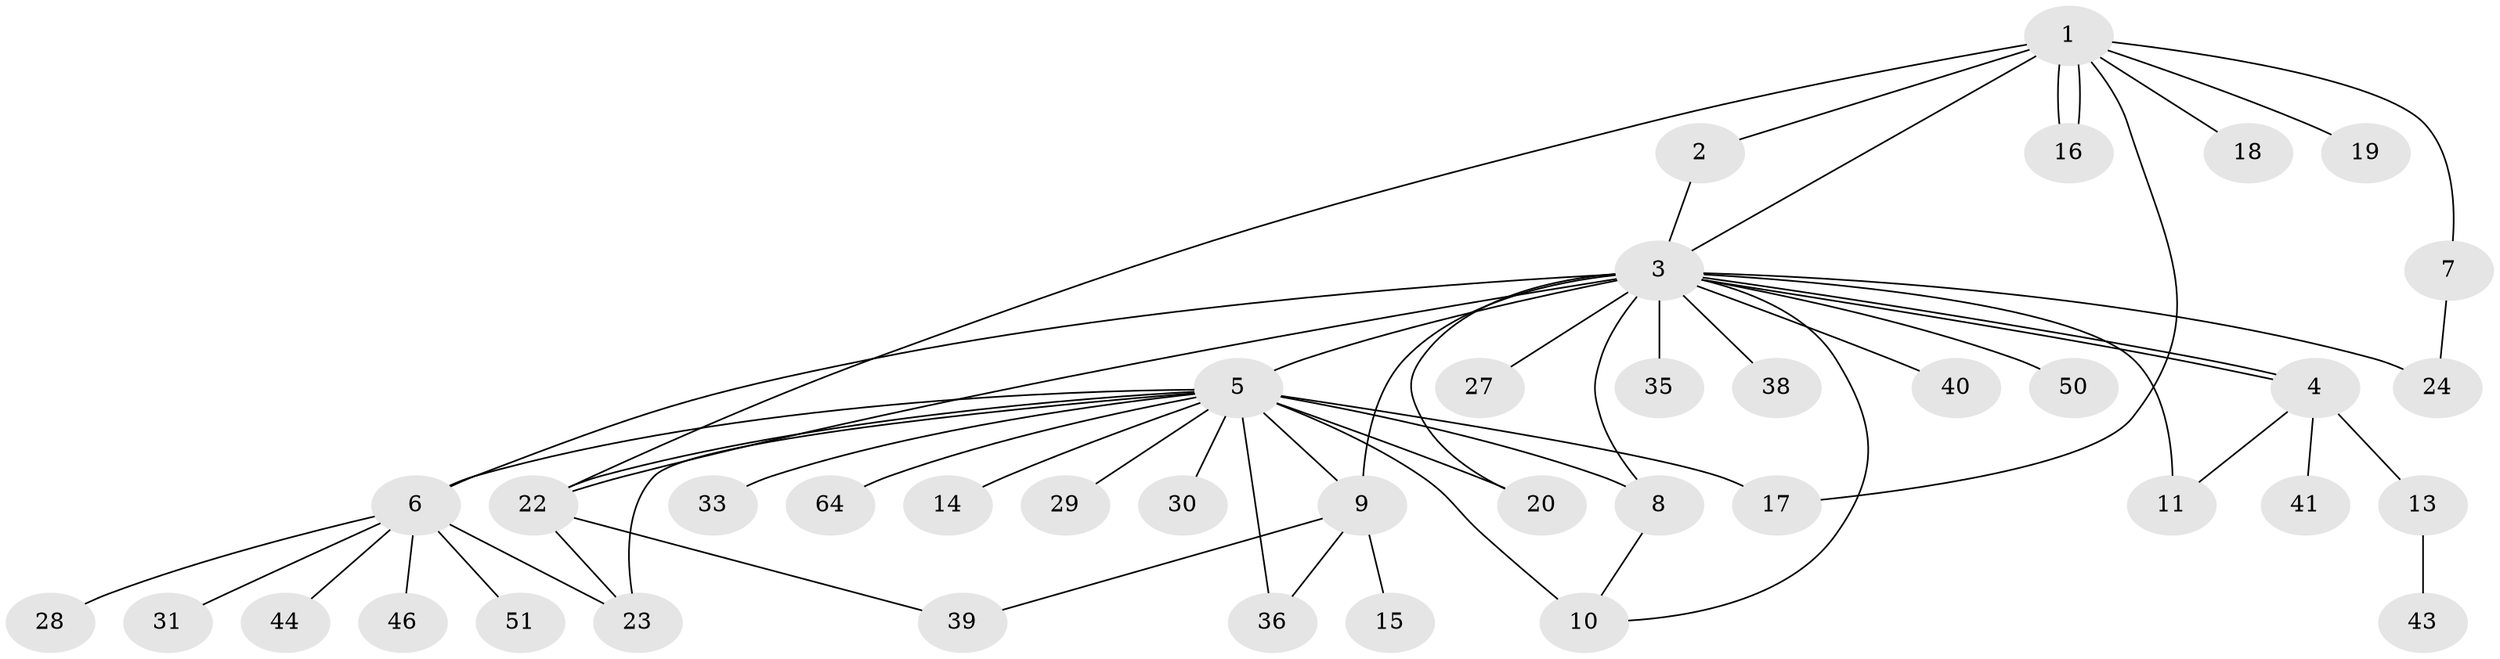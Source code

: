 // original degree distribution, {9: 0.014925373134328358, 3: 0.22388059701492538, 21: 0.014925373134328358, 5: 0.04477611940298507, 20: 0.014925373134328358, 8: 0.014925373134328358, 2: 0.19402985074626866, 7: 0.014925373134328358, 1: 0.4626865671641791}
// Generated by graph-tools (version 1.1) at 2025/18/03/04/25 18:18:04]
// undirected, 40 vertices, 57 edges
graph export_dot {
graph [start="1"]
  node [color=gray90,style=filled];
  1;
  2 [super="+21"];
  3 [super="+25+37+12"];
  4;
  5;
  6 [super="+42"];
  7;
  8;
  9 [super="+53+61"];
  10 [super="+49+67"];
  11 [super="+48"];
  13;
  14 [super="+57"];
  15;
  16;
  17 [super="+32"];
  18;
  19;
  20 [super="+52"];
  22 [super="+34"];
  23 [super="+45"];
  24 [super="+26"];
  27;
  28;
  29;
  30 [super="+54"];
  31;
  33;
  35;
  36 [super="+47+65"];
  38;
  39 [super="+60"];
  40 [super="+56+62"];
  41;
  43;
  44;
  46;
  50;
  51;
  64;
  1 -- 2;
  1 -- 3;
  1 -- 7;
  1 -- 16;
  1 -- 16;
  1 -- 17;
  1 -- 18;
  1 -- 19;
  1 -- 22;
  2 -- 3;
  3 -- 4;
  3 -- 4;
  3 -- 5 [weight=3];
  3 -- 6;
  3 -- 9;
  3 -- 10;
  3 -- 11;
  3 -- 20;
  3 -- 22 [weight=2];
  3 -- 27;
  3 -- 35;
  3 -- 38;
  3 -- 40;
  3 -- 50;
  3 -- 24;
  3 -- 8;
  4 -- 11;
  4 -- 13;
  4 -- 41;
  5 -- 6 [weight=2];
  5 -- 8;
  5 -- 9 [weight=2];
  5 -- 10 [weight=2];
  5 -- 14;
  5 -- 17;
  5 -- 20;
  5 -- 23;
  5 -- 29;
  5 -- 30;
  5 -- 33;
  5 -- 64;
  5 -- 22;
  5 -- 36;
  6 -- 28;
  6 -- 31;
  6 -- 44;
  6 -- 46;
  6 -- 23;
  6 -- 51;
  7 -- 24;
  8 -- 10;
  9 -- 15;
  9 -- 36;
  9 -- 39;
  13 -- 43;
  22 -- 23;
  22 -- 39;
}
